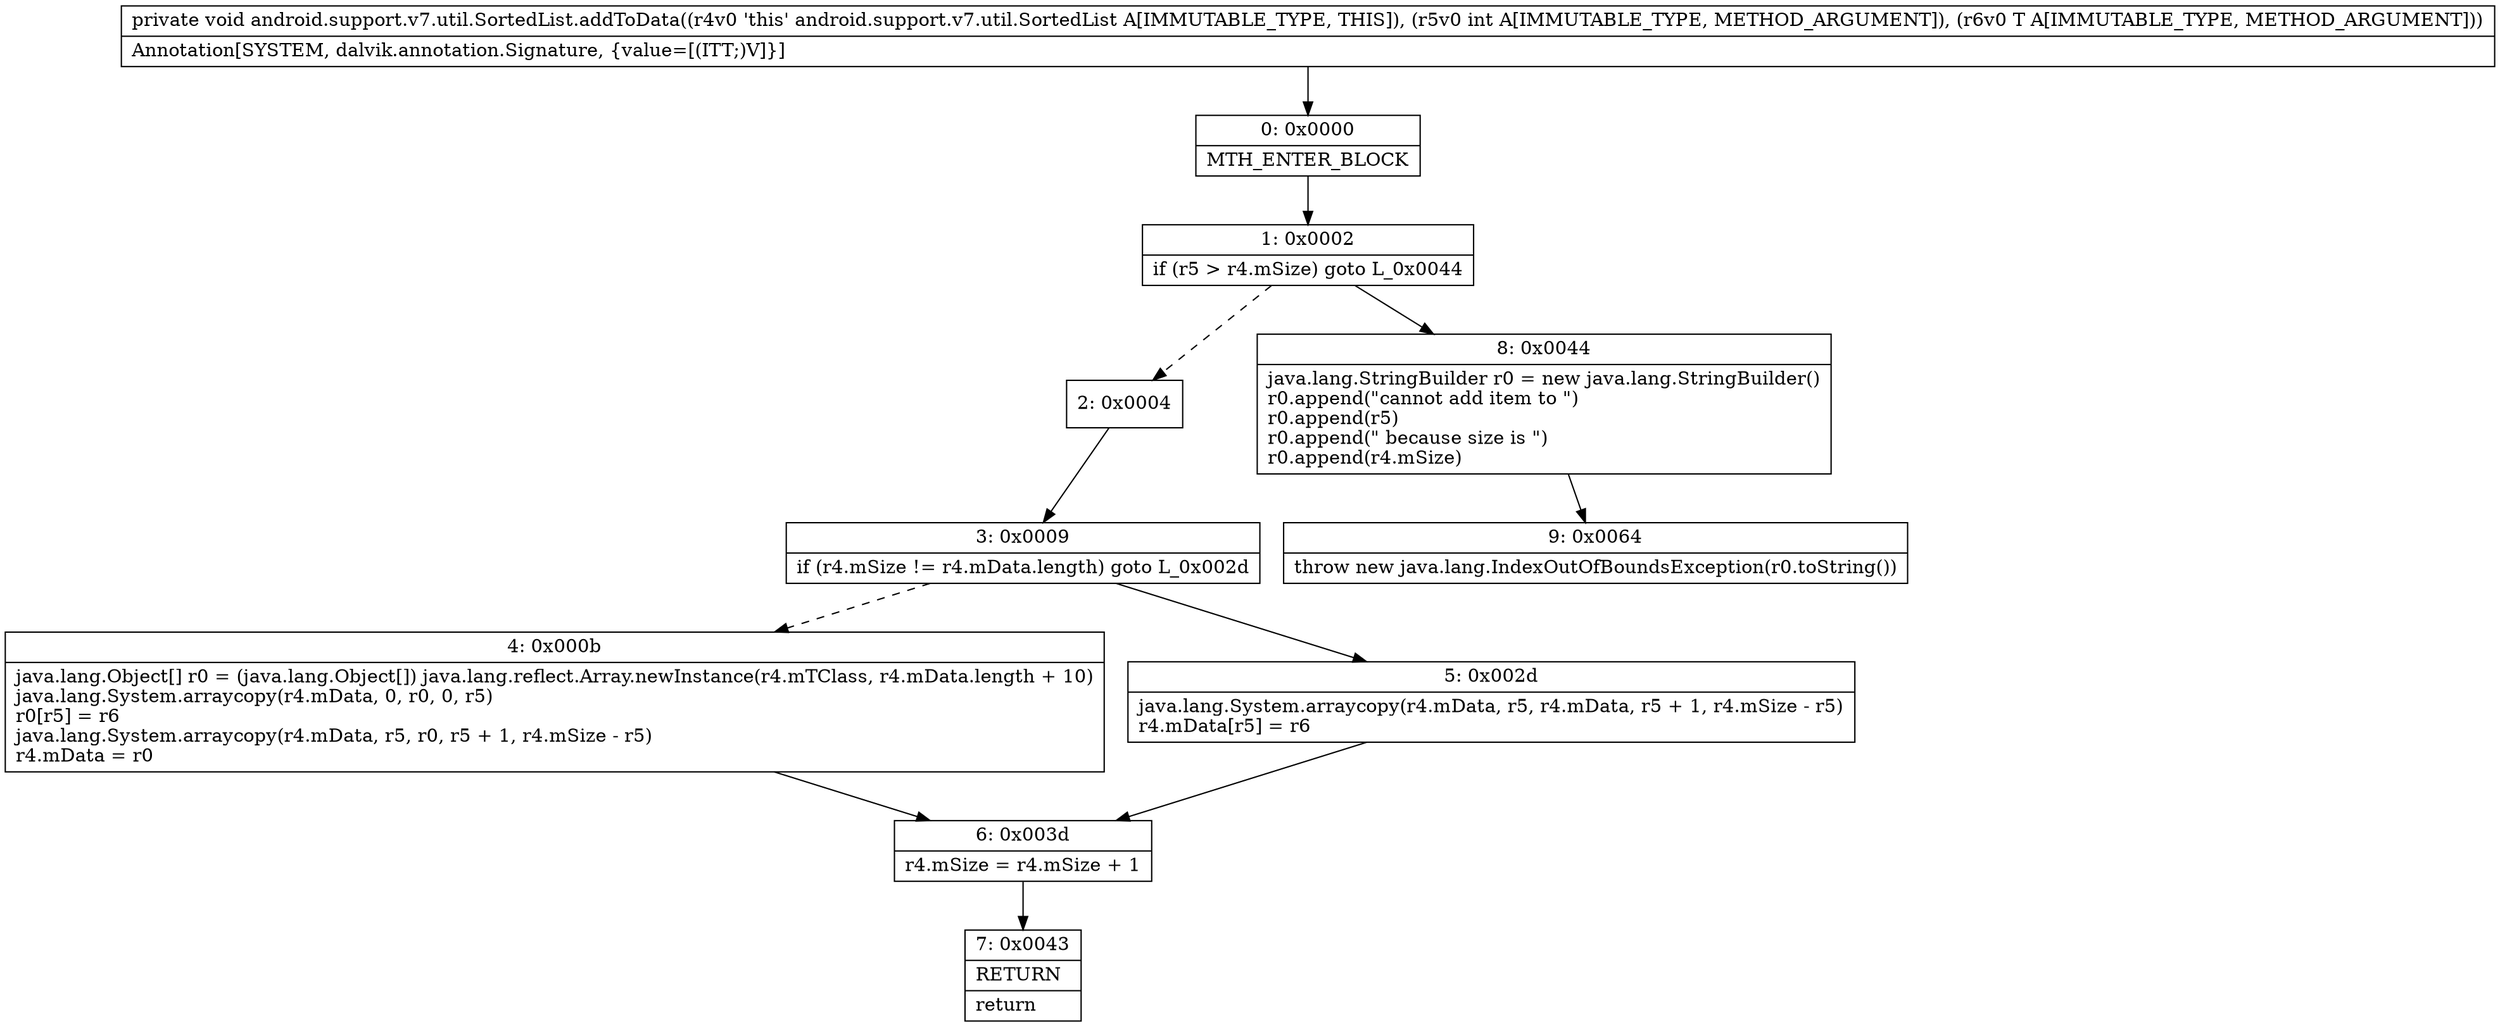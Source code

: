 digraph "CFG forandroid.support.v7.util.SortedList.addToData(ILjava\/lang\/Object;)V" {
Node_0 [shape=record,label="{0\:\ 0x0000|MTH_ENTER_BLOCK\l}"];
Node_1 [shape=record,label="{1\:\ 0x0002|if (r5 \> r4.mSize) goto L_0x0044\l}"];
Node_2 [shape=record,label="{2\:\ 0x0004}"];
Node_3 [shape=record,label="{3\:\ 0x0009|if (r4.mSize != r4.mData.length) goto L_0x002d\l}"];
Node_4 [shape=record,label="{4\:\ 0x000b|java.lang.Object[] r0 = (java.lang.Object[]) java.lang.reflect.Array.newInstance(r4.mTClass, r4.mData.length + 10)\ljava.lang.System.arraycopy(r4.mData, 0, r0, 0, r5)\lr0[r5] = r6\ljava.lang.System.arraycopy(r4.mData, r5, r0, r5 + 1, r4.mSize \- r5)\lr4.mData = r0\l}"];
Node_5 [shape=record,label="{5\:\ 0x002d|java.lang.System.arraycopy(r4.mData, r5, r4.mData, r5 + 1, r4.mSize \- r5)\lr4.mData[r5] = r6\l}"];
Node_6 [shape=record,label="{6\:\ 0x003d|r4.mSize = r4.mSize + 1\l}"];
Node_7 [shape=record,label="{7\:\ 0x0043|RETURN\l|return\l}"];
Node_8 [shape=record,label="{8\:\ 0x0044|java.lang.StringBuilder r0 = new java.lang.StringBuilder()\lr0.append(\"cannot add item to \")\lr0.append(r5)\lr0.append(\" because size is \")\lr0.append(r4.mSize)\l}"];
Node_9 [shape=record,label="{9\:\ 0x0064|throw new java.lang.IndexOutOfBoundsException(r0.toString())\l}"];
MethodNode[shape=record,label="{private void android.support.v7.util.SortedList.addToData((r4v0 'this' android.support.v7.util.SortedList A[IMMUTABLE_TYPE, THIS]), (r5v0 int A[IMMUTABLE_TYPE, METHOD_ARGUMENT]), (r6v0 T A[IMMUTABLE_TYPE, METHOD_ARGUMENT]))  | Annotation[SYSTEM, dalvik.annotation.Signature, \{value=[(ITT;)V]\}]\l}"];
MethodNode -> Node_0;
Node_0 -> Node_1;
Node_1 -> Node_2[style=dashed];
Node_1 -> Node_8;
Node_2 -> Node_3;
Node_3 -> Node_4[style=dashed];
Node_3 -> Node_5;
Node_4 -> Node_6;
Node_5 -> Node_6;
Node_6 -> Node_7;
Node_8 -> Node_9;
}

